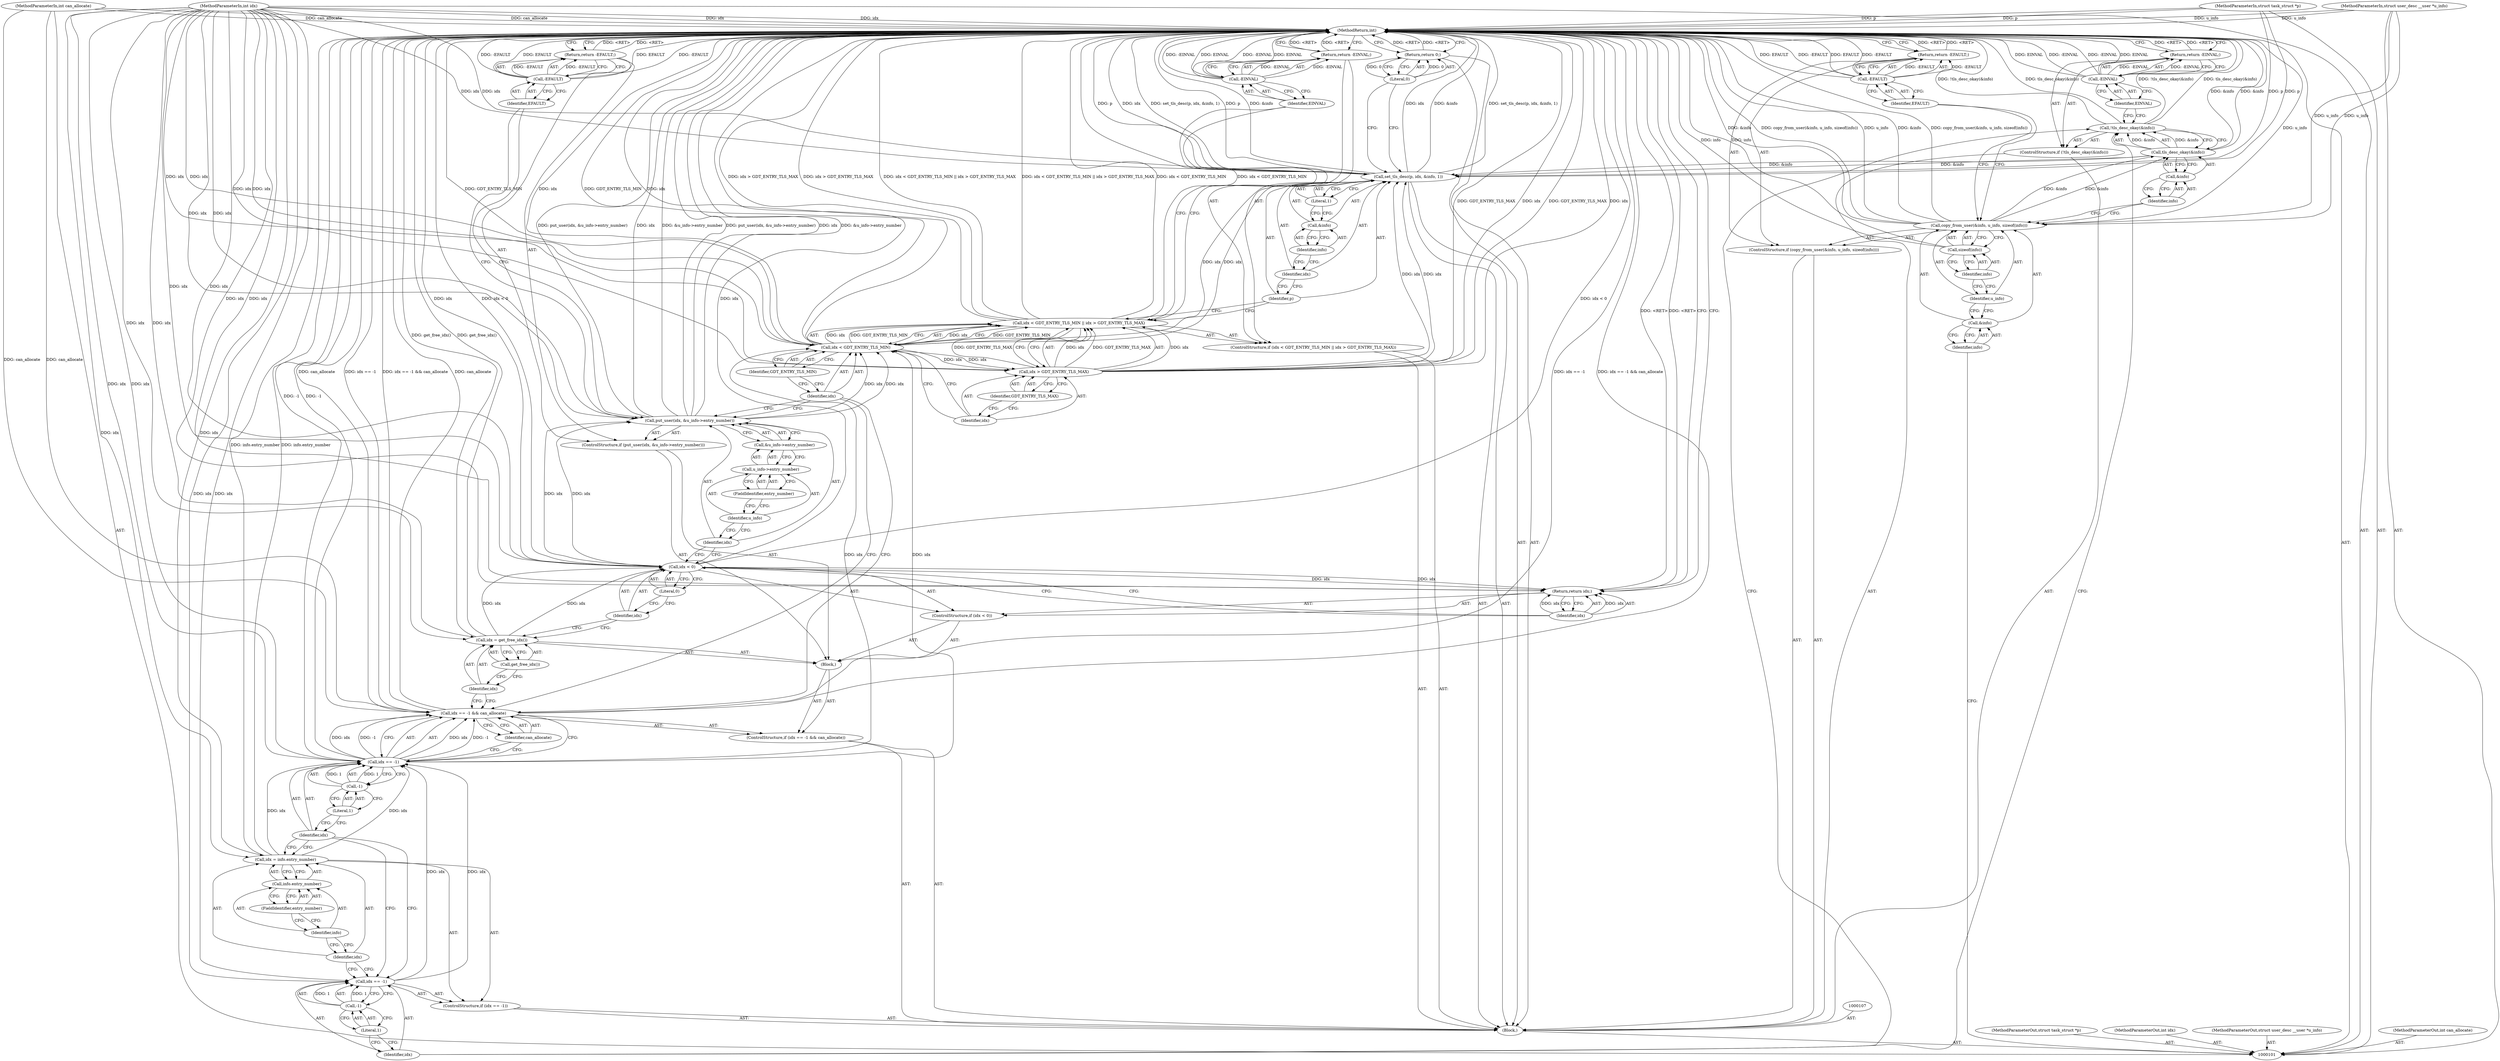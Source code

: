 digraph "0_linux_41bdc78544b8a93a9c6814b8bbbfef966272abbe" {
"1000182" [label="(MethodReturn,int)"];
"1000102" [label="(MethodParameterIn,struct task_struct *p)"];
"1000271" [label="(MethodParameterOut,struct task_struct *p)"];
"1000103" [label="(MethodParameterIn,int idx)"];
"1000272" [label="(MethodParameterOut,int idx)"];
"1000118" [label="(ControlStructure,if (!tls_desc_okay(&info)))"];
"1000121" [label="(Call,&info)"];
"1000122" [label="(Identifier,info)"];
"1000119" [label="(Call,!tls_desc_okay(&info))"];
"1000120" [label="(Call,tls_desc_okay(&info))"];
"1000125" [label="(Identifier,EINVAL)"];
"1000123" [label="(Return,return -EINVAL;)"];
"1000124" [label="(Call,-EINVAL)"];
"1000129" [label="(Call,-1)"];
"1000130" [label="(Literal,1)"];
"1000126" [label="(ControlStructure,if (idx == -1))"];
"1000127" [label="(Call,idx == -1)"];
"1000128" [label="(Identifier,idx)"];
"1000135" [label="(FieldIdentifier,entry_number)"];
"1000131" [label="(Call,idx = info.entry_number)"];
"1000132" [label="(Identifier,idx)"];
"1000133" [label="(Call,info.entry_number)"];
"1000134" [label="(Identifier,info)"];
"1000104" [label="(MethodParameterIn,struct user_desc __user *u_info)"];
"1000273" [label="(MethodParameterOut,struct user_desc __user *u_info)"];
"1000136" [label="(ControlStructure,if (idx == -1 && can_allocate))"];
"1000140" [label="(Call,-1)"];
"1000141" [label="(Literal,1)"];
"1000142" [label="(Identifier,can_allocate)"];
"1000143" [label="(Block,)"];
"1000137" [label="(Call,idx == -1 && can_allocate)"];
"1000138" [label="(Call,idx == -1)"];
"1000139" [label="(Identifier,idx)"];
"1000144" [label="(Call,idx = get_free_idx())"];
"1000145" [label="(Identifier,idx)"];
"1000146" [label="(Call,get_free_idx())"];
"1000150" [label="(Literal,0)"];
"1000147" [label="(ControlStructure,if (idx < 0))"];
"1000148" [label="(Call,idx < 0)"];
"1000149" [label="(Identifier,idx)"];
"1000152" [label="(Identifier,idx)"];
"1000151" [label="(Return,return idx;)"];
"1000155" [label="(Identifier,idx)"];
"1000153" [label="(ControlStructure,if (put_user(idx, &u_info->entry_number)))"];
"1000156" [label="(Call,&u_info->entry_number)"];
"1000157" [label="(Call,u_info->entry_number)"];
"1000158" [label="(Identifier,u_info)"];
"1000159" [label="(FieldIdentifier,entry_number)"];
"1000154" [label="(Call,put_user(idx, &u_info->entry_number))"];
"1000161" [label="(Call,-EFAULT)"];
"1000162" [label="(Identifier,EFAULT)"];
"1000160" [label="(Return,return -EFAULT;)"];
"1000163" [label="(ControlStructure,if (idx < GDT_ENTRY_TLS_MIN || idx > GDT_ENTRY_TLS_MAX))"];
"1000167" [label="(Identifier,GDT_ENTRY_TLS_MIN)"];
"1000168" [label="(Call,idx > GDT_ENTRY_TLS_MAX)"];
"1000169" [label="(Identifier,idx)"];
"1000170" [label="(Identifier,GDT_ENTRY_TLS_MAX)"];
"1000164" [label="(Call,idx < GDT_ENTRY_TLS_MIN || idx > GDT_ENTRY_TLS_MAX)"];
"1000165" [label="(Call,idx < GDT_ENTRY_TLS_MIN)"];
"1000166" [label="(Identifier,idx)"];
"1000173" [label="(Identifier,EINVAL)"];
"1000171" [label="(Return,return -EINVAL;)"];
"1000172" [label="(Call,-EINVAL)"];
"1000105" [label="(MethodParameterIn,int can_allocate)"];
"1000274" [label="(MethodParameterOut,int can_allocate)"];
"1000174" [label="(Call,set_tls_desc(p, idx, &info, 1))"];
"1000175" [label="(Identifier,p)"];
"1000176" [label="(Identifier,idx)"];
"1000177" [label="(Call,&info)"];
"1000178" [label="(Identifier,info)"];
"1000179" [label="(Literal,1)"];
"1000180" [label="(Return,return 0;)"];
"1000181" [label="(Literal,0)"];
"1000106" [label="(Block,)"];
"1000108" [label="(ControlStructure,if (copy_from_user(&info, u_info, sizeof(info))))"];
"1000110" [label="(Call,&info)"];
"1000111" [label="(Identifier,info)"];
"1000112" [label="(Identifier,u_info)"];
"1000113" [label="(Call,sizeof(info))"];
"1000114" [label="(Identifier,info)"];
"1000109" [label="(Call,copy_from_user(&info, u_info, sizeof(info)))"];
"1000116" [label="(Call,-EFAULT)"];
"1000117" [label="(Identifier,EFAULT)"];
"1000115" [label="(Return,return -EFAULT;)"];
"1000182" -> "1000101"  [label="AST: "];
"1000182" -> "1000115"  [label="CFG: "];
"1000182" -> "1000123"  [label="CFG: "];
"1000182" -> "1000151"  [label="CFG: "];
"1000182" -> "1000160"  [label="CFG: "];
"1000182" -> "1000171"  [label="CFG: "];
"1000182" -> "1000180"  [label="CFG: "];
"1000151" -> "1000182"  [label="DDG: <RET>"];
"1000160" -> "1000182"  [label="DDG: <RET>"];
"1000115" -> "1000182"  [label="DDG: <RET>"];
"1000116" -> "1000182"  [label="DDG: EFAULT"];
"1000116" -> "1000182"  [label="DDG: -EFAULT"];
"1000124" -> "1000182"  [label="DDG: EINVAL"];
"1000124" -> "1000182"  [label="DDG: -EINVAL"];
"1000168" -> "1000182"  [label="DDG: idx"];
"1000168" -> "1000182"  [label="DDG: GDT_ENTRY_TLS_MAX"];
"1000104" -> "1000182"  [label="DDG: u_info"];
"1000105" -> "1000182"  [label="DDG: can_allocate"];
"1000113" -> "1000182"  [label="DDG: info"];
"1000120" -> "1000182"  [label="DDG: &info"];
"1000154" -> "1000182"  [label="DDG: put_user(idx, &u_info->entry_number)"];
"1000154" -> "1000182"  [label="DDG: idx"];
"1000154" -> "1000182"  [label="DDG: &u_info->entry_number"];
"1000119" -> "1000182"  [label="DDG: !tls_desc_okay(&info)"];
"1000119" -> "1000182"  [label="DDG: tls_desc_okay(&info)"];
"1000164" -> "1000182"  [label="DDG: idx > GDT_ENTRY_TLS_MAX"];
"1000164" -> "1000182"  [label="DDG: idx < GDT_ENTRY_TLS_MIN || idx > GDT_ENTRY_TLS_MAX"];
"1000164" -> "1000182"  [label="DDG: idx < GDT_ENTRY_TLS_MIN"];
"1000172" -> "1000182"  [label="DDG: -EINVAL"];
"1000172" -> "1000182"  [label="DDG: EINVAL"];
"1000137" -> "1000182"  [label="DDG: can_allocate"];
"1000137" -> "1000182"  [label="DDG: idx == -1"];
"1000137" -> "1000182"  [label="DDG: idx == -1 && can_allocate"];
"1000165" -> "1000182"  [label="DDG: idx"];
"1000165" -> "1000182"  [label="DDG: GDT_ENTRY_TLS_MIN"];
"1000138" -> "1000182"  [label="DDG: -1"];
"1000103" -> "1000182"  [label="DDG: idx"];
"1000148" -> "1000182"  [label="DDG: idx"];
"1000148" -> "1000182"  [label="DDG: idx < 0"];
"1000174" -> "1000182"  [label="DDG: idx"];
"1000174" -> "1000182"  [label="DDG: &info"];
"1000174" -> "1000182"  [label="DDG: set_tls_desc(p, idx, &info, 1)"];
"1000174" -> "1000182"  [label="DDG: p"];
"1000131" -> "1000182"  [label="DDG: info.entry_number"];
"1000102" -> "1000182"  [label="DDG: p"];
"1000109" -> "1000182"  [label="DDG: u_info"];
"1000109" -> "1000182"  [label="DDG: &info"];
"1000109" -> "1000182"  [label="DDG: copy_from_user(&info, u_info, sizeof(info))"];
"1000161" -> "1000182"  [label="DDG: EFAULT"];
"1000161" -> "1000182"  [label="DDG: -EFAULT"];
"1000144" -> "1000182"  [label="DDG: get_free_idx()"];
"1000180" -> "1000182"  [label="DDG: <RET>"];
"1000123" -> "1000182"  [label="DDG: <RET>"];
"1000171" -> "1000182"  [label="DDG: <RET>"];
"1000102" -> "1000101"  [label="AST: "];
"1000102" -> "1000182"  [label="DDG: p"];
"1000102" -> "1000174"  [label="DDG: p"];
"1000271" -> "1000101"  [label="AST: "];
"1000103" -> "1000101"  [label="AST: "];
"1000103" -> "1000182"  [label="DDG: idx"];
"1000103" -> "1000127"  [label="DDG: idx"];
"1000103" -> "1000131"  [label="DDG: idx"];
"1000103" -> "1000138"  [label="DDG: idx"];
"1000103" -> "1000144"  [label="DDG: idx"];
"1000103" -> "1000148"  [label="DDG: idx"];
"1000103" -> "1000151"  [label="DDG: idx"];
"1000103" -> "1000154"  [label="DDG: idx"];
"1000103" -> "1000165"  [label="DDG: idx"];
"1000103" -> "1000168"  [label="DDG: idx"];
"1000103" -> "1000174"  [label="DDG: idx"];
"1000272" -> "1000101"  [label="AST: "];
"1000118" -> "1000106"  [label="AST: "];
"1000119" -> "1000118"  [label="AST: "];
"1000123" -> "1000118"  [label="AST: "];
"1000121" -> "1000120"  [label="AST: "];
"1000121" -> "1000122"  [label="CFG: "];
"1000122" -> "1000121"  [label="AST: "];
"1000120" -> "1000121"  [label="CFG: "];
"1000122" -> "1000121"  [label="AST: "];
"1000122" -> "1000109"  [label="CFG: "];
"1000121" -> "1000122"  [label="CFG: "];
"1000119" -> "1000118"  [label="AST: "];
"1000119" -> "1000120"  [label="CFG: "];
"1000120" -> "1000119"  [label="AST: "];
"1000125" -> "1000119"  [label="CFG: "];
"1000128" -> "1000119"  [label="CFG: "];
"1000119" -> "1000182"  [label="DDG: !tls_desc_okay(&info)"];
"1000119" -> "1000182"  [label="DDG: tls_desc_okay(&info)"];
"1000120" -> "1000119"  [label="DDG: &info"];
"1000120" -> "1000119"  [label="AST: "];
"1000120" -> "1000121"  [label="CFG: "];
"1000121" -> "1000120"  [label="AST: "];
"1000119" -> "1000120"  [label="CFG: "];
"1000120" -> "1000182"  [label="DDG: &info"];
"1000120" -> "1000119"  [label="DDG: &info"];
"1000109" -> "1000120"  [label="DDG: &info"];
"1000120" -> "1000174"  [label="DDG: &info"];
"1000125" -> "1000124"  [label="AST: "];
"1000125" -> "1000119"  [label="CFG: "];
"1000124" -> "1000125"  [label="CFG: "];
"1000123" -> "1000118"  [label="AST: "];
"1000123" -> "1000124"  [label="CFG: "];
"1000124" -> "1000123"  [label="AST: "];
"1000182" -> "1000123"  [label="CFG: "];
"1000123" -> "1000182"  [label="DDG: <RET>"];
"1000124" -> "1000123"  [label="DDG: -EINVAL"];
"1000124" -> "1000123"  [label="AST: "];
"1000124" -> "1000125"  [label="CFG: "];
"1000125" -> "1000124"  [label="AST: "];
"1000123" -> "1000124"  [label="CFG: "];
"1000124" -> "1000182"  [label="DDG: EINVAL"];
"1000124" -> "1000182"  [label="DDG: -EINVAL"];
"1000124" -> "1000123"  [label="DDG: -EINVAL"];
"1000129" -> "1000127"  [label="AST: "];
"1000129" -> "1000130"  [label="CFG: "];
"1000130" -> "1000129"  [label="AST: "];
"1000127" -> "1000129"  [label="CFG: "];
"1000129" -> "1000127"  [label="DDG: 1"];
"1000130" -> "1000129"  [label="AST: "];
"1000130" -> "1000128"  [label="CFG: "];
"1000129" -> "1000130"  [label="CFG: "];
"1000126" -> "1000106"  [label="AST: "];
"1000127" -> "1000126"  [label="AST: "];
"1000131" -> "1000126"  [label="AST: "];
"1000127" -> "1000126"  [label="AST: "];
"1000127" -> "1000129"  [label="CFG: "];
"1000128" -> "1000127"  [label="AST: "];
"1000129" -> "1000127"  [label="AST: "];
"1000132" -> "1000127"  [label="CFG: "];
"1000139" -> "1000127"  [label="CFG: "];
"1000103" -> "1000127"  [label="DDG: idx"];
"1000129" -> "1000127"  [label="DDG: 1"];
"1000127" -> "1000138"  [label="DDG: idx"];
"1000128" -> "1000127"  [label="AST: "];
"1000128" -> "1000119"  [label="CFG: "];
"1000130" -> "1000128"  [label="CFG: "];
"1000135" -> "1000133"  [label="AST: "];
"1000135" -> "1000134"  [label="CFG: "];
"1000133" -> "1000135"  [label="CFG: "];
"1000131" -> "1000126"  [label="AST: "];
"1000131" -> "1000133"  [label="CFG: "];
"1000132" -> "1000131"  [label="AST: "];
"1000133" -> "1000131"  [label="AST: "];
"1000139" -> "1000131"  [label="CFG: "];
"1000131" -> "1000182"  [label="DDG: info.entry_number"];
"1000103" -> "1000131"  [label="DDG: idx"];
"1000131" -> "1000138"  [label="DDG: idx"];
"1000132" -> "1000131"  [label="AST: "];
"1000132" -> "1000127"  [label="CFG: "];
"1000134" -> "1000132"  [label="CFG: "];
"1000133" -> "1000131"  [label="AST: "];
"1000133" -> "1000135"  [label="CFG: "];
"1000134" -> "1000133"  [label="AST: "];
"1000135" -> "1000133"  [label="AST: "];
"1000131" -> "1000133"  [label="CFG: "];
"1000134" -> "1000133"  [label="AST: "];
"1000134" -> "1000132"  [label="CFG: "];
"1000135" -> "1000134"  [label="CFG: "];
"1000104" -> "1000101"  [label="AST: "];
"1000104" -> "1000182"  [label="DDG: u_info"];
"1000104" -> "1000109"  [label="DDG: u_info"];
"1000273" -> "1000101"  [label="AST: "];
"1000136" -> "1000106"  [label="AST: "];
"1000137" -> "1000136"  [label="AST: "];
"1000143" -> "1000136"  [label="AST: "];
"1000140" -> "1000138"  [label="AST: "];
"1000140" -> "1000141"  [label="CFG: "];
"1000141" -> "1000140"  [label="AST: "];
"1000138" -> "1000140"  [label="CFG: "];
"1000140" -> "1000138"  [label="DDG: 1"];
"1000141" -> "1000140"  [label="AST: "];
"1000141" -> "1000139"  [label="CFG: "];
"1000140" -> "1000141"  [label="CFG: "];
"1000142" -> "1000137"  [label="AST: "];
"1000142" -> "1000138"  [label="CFG: "];
"1000137" -> "1000142"  [label="CFG: "];
"1000143" -> "1000136"  [label="AST: "];
"1000144" -> "1000143"  [label="AST: "];
"1000147" -> "1000143"  [label="AST: "];
"1000153" -> "1000143"  [label="AST: "];
"1000137" -> "1000136"  [label="AST: "];
"1000137" -> "1000138"  [label="CFG: "];
"1000137" -> "1000142"  [label="CFG: "];
"1000138" -> "1000137"  [label="AST: "];
"1000142" -> "1000137"  [label="AST: "];
"1000145" -> "1000137"  [label="CFG: "];
"1000166" -> "1000137"  [label="CFG: "];
"1000137" -> "1000182"  [label="DDG: can_allocate"];
"1000137" -> "1000182"  [label="DDG: idx == -1"];
"1000137" -> "1000182"  [label="DDG: idx == -1 && can_allocate"];
"1000138" -> "1000137"  [label="DDG: idx"];
"1000138" -> "1000137"  [label="DDG: -1"];
"1000105" -> "1000137"  [label="DDG: can_allocate"];
"1000138" -> "1000137"  [label="AST: "];
"1000138" -> "1000140"  [label="CFG: "];
"1000139" -> "1000138"  [label="AST: "];
"1000140" -> "1000138"  [label="AST: "];
"1000142" -> "1000138"  [label="CFG: "];
"1000137" -> "1000138"  [label="CFG: "];
"1000138" -> "1000182"  [label="DDG: -1"];
"1000138" -> "1000137"  [label="DDG: idx"];
"1000138" -> "1000137"  [label="DDG: -1"];
"1000131" -> "1000138"  [label="DDG: idx"];
"1000127" -> "1000138"  [label="DDG: idx"];
"1000103" -> "1000138"  [label="DDG: idx"];
"1000140" -> "1000138"  [label="DDG: 1"];
"1000138" -> "1000165"  [label="DDG: idx"];
"1000139" -> "1000138"  [label="AST: "];
"1000139" -> "1000131"  [label="CFG: "];
"1000139" -> "1000127"  [label="CFG: "];
"1000141" -> "1000139"  [label="CFG: "];
"1000144" -> "1000143"  [label="AST: "];
"1000144" -> "1000146"  [label="CFG: "];
"1000145" -> "1000144"  [label="AST: "];
"1000146" -> "1000144"  [label="AST: "];
"1000149" -> "1000144"  [label="CFG: "];
"1000144" -> "1000182"  [label="DDG: get_free_idx()"];
"1000103" -> "1000144"  [label="DDG: idx"];
"1000144" -> "1000148"  [label="DDG: idx"];
"1000145" -> "1000144"  [label="AST: "];
"1000145" -> "1000137"  [label="CFG: "];
"1000146" -> "1000145"  [label="CFG: "];
"1000146" -> "1000144"  [label="AST: "];
"1000146" -> "1000145"  [label="CFG: "];
"1000144" -> "1000146"  [label="CFG: "];
"1000150" -> "1000148"  [label="AST: "];
"1000150" -> "1000149"  [label="CFG: "];
"1000148" -> "1000150"  [label="CFG: "];
"1000147" -> "1000143"  [label="AST: "];
"1000148" -> "1000147"  [label="AST: "];
"1000151" -> "1000147"  [label="AST: "];
"1000148" -> "1000147"  [label="AST: "];
"1000148" -> "1000150"  [label="CFG: "];
"1000149" -> "1000148"  [label="AST: "];
"1000150" -> "1000148"  [label="AST: "];
"1000152" -> "1000148"  [label="CFG: "];
"1000155" -> "1000148"  [label="CFG: "];
"1000148" -> "1000182"  [label="DDG: idx"];
"1000148" -> "1000182"  [label="DDG: idx < 0"];
"1000144" -> "1000148"  [label="DDG: idx"];
"1000103" -> "1000148"  [label="DDG: idx"];
"1000148" -> "1000151"  [label="DDG: idx"];
"1000148" -> "1000154"  [label="DDG: idx"];
"1000149" -> "1000148"  [label="AST: "];
"1000149" -> "1000144"  [label="CFG: "];
"1000150" -> "1000149"  [label="CFG: "];
"1000152" -> "1000151"  [label="AST: "];
"1000152" -> "1000148"  [label="CFG: "];
"1000151" -> "1000152"  [label="CFG: "];
"1000152" -> "1000151"  [label="DDG: idx"];
"1000151" -> "1000147"  [label="AST: "];
"1000151" -> "1000152"  [label="CFG: "];
"1000152" -> "1000151"  [label="AST: "];
"1000182" -> "1000151"  [label="CFG: "];
"1000151" -> "1000182"  [label="DDG: <RET>"];
"1000152" -> "1000151"  [label="DDG: idx"];
"1000148" -> "1000151"  [label="DDG: idx"];
"1000103" -> "1000151"  [label="DDG: idx"];
"1000155" -> "1000154"  [label="AST: "];
"1000155" -> "1000148"  [label="CFG: "];
"1000158" -> "1000155"  [label="CFG: "];
"1000153" -> "1000143"  [label="AST: "];
"1000154" -> "1000153"  [label="AST: "];
"1000160" -> "1000153"  [label="AST: "];
"1000156" -> "1000154"  [label="AST: "];
"1000156" -> "1000157"  [label="CFG: "];
"1000157" -> "1000156"  [label="AST: "];
"1000154" -> "1000156"  [label="CFG: "];
"1000157" -> "1000156"  [label="AST: "];
"1000157" -> "1000159"  [label="CFG: "];
"1000158" -> "1000157"  [label="AST: "];
"1000159" -> "1000157"  [label="AST: "];
"1000156" -> "1000157"  [label="CFG: "];
"1000158" -> "1000157"  [label="AST: "];
"1000158" -> "1000155"  [label="CFG: "];
"1000159" -> "1000158"  [label="CFG: "];
"1000159" -> "1000157"  [label="AST: "];
"1000159" -> "1000158"  [label="CFG: "];
"1000157" -> "1000159"  [label="CFG: "];
"1000154" -> "1000153"  [label="AST: "];
"1000154" -> "1000156"  [label="CFG: "];
"1000155" -> "1000154"  [label="AST: "];
"1000156" -> "1000154"  [label="AST: "];
"1000162" -> "1000154"  [label="CFG: "];
"1000166" -> "1000154"  [label="CFG: "];
"1000154" -> "1000182"  [label="DDG: put_user(idx, &u_info->entry_number)"];
"1000154" -> "1000182"  [label="DDG: idx"];
"1000154" -> "1000182"  [label="DDG: &u_info->entry_number"];
"1000148" -> "1000154"  [label="DDG: idx"];
"1000103" -> "1000154"  [label="DDG: idx"];
"1000154" -> "1000165"  [label="DDG: idx"];
"1000161" -> "1000160"  [label="AST: "];
"1000161" -> "1000162"  [label="CFG: "];
"1000162" -> "1000161"  [label="AST: "];
"1000160" -> "1000161"  [label="CFG: "];
"1000161" -> "1000182"  [label="DDG: EFAULT"];
"1000161" -> "1000182"  [label="DDG: -EFAULT"];
"1000161" -> "1000160"  [label="DDG: -EFAULT"];
"1000162" -> "1000161"  [label="AST: "];
"1000162" -> "1000154"  [label="CFG: "];
"1000161" -> "1000162"  [label="CFG: "];
"1000160" -> "1000153"  [label="AST: "];
"1000160" -> "1000161"  [label="CFG: "];
"1000161" -> "1000160"  [label="AST: "];
"1000182" -> "1000160"  [label="CFG: "];
"1000160" -> "1000182"  [label="DDG: <RET>"];
"1000161" -> "1000160"  [label="DDG: -EFAULT"];
"1000163" -> "1000106"  [label="AST: "];
"1000164" -> "1000163"  [label="AST: "];
"1000171" -> "1000163"  [label="AST: "];
"1000167" -> "1000165"  [label="AST: "];
"1000167" -> "1000166"  [label="CFG: "];
"1000165" -> "1000167"  [label="CFG: "];
"1000168" -> "1000164"  [label="AST: "];
"1000168" -> "1000170"  [label="CFG: "];
"1000169" -> "1000168"  [label="AST: "];
"1000170" -> "1000168"  [label="AST: "];
"1000164" -> "1000168"  [label="CFG: "];
"1000168" -> "1000182"  [label="DDG: idx"];
"1000168" -> "1000182"  [label="DDG: GDT_ENTRY_TLS_MAX"];
"1000168" -> "1000164"  [label="DDG: idx"];
"1000168" -> "1000164"  [label="DDG: GDT_ENTRY_TLS_MAX"];
"1000165" -> "1000168"  [label="DDG: idx"];
"1000103" -> "1000168"  [label="DDG: idx"];
"1000168" -> "1000174"  [label="DDG: idx"];
"1000169" -> "1000168"  [label="AST: "];
"1000169" -> "1000165"  [label="CFG: "];
"1000170" -> "1000169"  [label="CFG: "];
"1000170" -> "1000168"  [label="AST: "];
"1000170" -> "1000169"  [label="CFG: "];
"1000168" -> "1000170"  [label="CFG: "];
"1000164" -> "1000163"  [label="AST: "];
"1000164" -> "1000165"  [label="CFG: "];
"1000164" -> "1000168"  [label="CFG: "];
"1000165" -> "1000164"  [label="AST: "];
"1000168" -> "1000164"  [label="AST: "];
"1000173" -> "1000164"  [label="CFG: "];
"1000175" -> "1000164"  [label="CFG: "];
"1000164" -> "1000182"  [label="DDG: idx > GDT_ENTRY_TLS_MAX"];
"1000164" -> "1000182"  [label="DDG: idx < GDT_ENTRY_TLS_MIN || idx > GDT_ENTRY_TLS_MAX"];
"1000164" -> "1000182"  [label="DDG: idx < GDT_ENTRY_TLS_MIN"];
"1000165" -> "1000164"  [label="DDG: idx"];
"1000165" -> "1000164"  [label="DDG: GDT_ENTRY_TLS_MIN"];
"1000168" -> "1000164"  [label="DDG: idx"];
"1000168" -> "1000164"  [label="DDG: GDT_ENTRY_TLS_MAX"];
"1000165" -> "1000164"  [label="AST: "];
"1000165" -> "1000167"  [label="CFG: "];
"1000166" -> "1000165"  [label="AST: "];
"1000167" -> "1000165"  [label="AST: "];
"1000169" -> "1000165"  [label="CFG: "];
"1000164" -> "1000165"  [label="CFG: "];
"1000165" -> "1000182"  [label="DDG: idx"];
"1000165" -> "1000182"  [label="DDG: GDT_ENTRY_TLS_MIN"];
"1000165" -> "1000164"  [label="DDG: idx"];
"1000165" -> "1000164"  [label="DDG: GDT_ENTRY_TLS_MIN"];
"1000138" -> "1000165"  [label="DDG: idx"];
"1000154" -> "1000165"  [label="DDG: idx"];
"1000103" -> "1000165"  [label="DDG: idx"];
"1000165" -> "1000168"  [label="DDG: idx"];
"1000165" -> "1000174"  [label="DDG: idx"];
"1000166" -> "1000165"  [label="AST: "];
"1000166" -> "1000154"  [label="CFG: "];
"1000166" -> "1000137"  [label="CFG: "];
"1000167" -> "1000166"  [label="CFG: "];
"1000173" -> "1000172"  [label="AST: "];
"1000173" -> "1000164"  [label="CFG: "];
"1000172" -> "1000173"  [label="CFG: "];
"1000171" -> "1000163"  [label="AST: "];
"1000171" -> "1000172"  [label="CFG: "];
"1000172" -> "1000171"  [label="AST: "];
"1000182" -> "1000171"  [label="CFG: "];
"1000171" -> "1000182"  [label="DDG: <RET>"];
"1000172" -> "1000171"  [label="DDG: -EINVAL"];
"1000172" -> "1000171"  [label="AST: "];
"1000172" -> "1000173"  [label="CFG: "];
"1000173" -> "1000172"  [label="AST: "];
"1000171" -> "1000172"  [label="CFG: "];
"1000172" -> "1000182"  [label="DDG: -EINVAL"];
"1000172" -> "1000182"  [label="DDG: EINVAL"];
"1000172" -> "1000171"  [label="DDG: -EINVAL"];
"1000105" -> "1000101"  [label="AST: "];
"1000105" -> "1000182"  [label="DDG: can_allocate"];
"1000105" -> "1000137"  [label="DDG: can_allocate"];
"1000274" -> "1000101"  [label="AST: "];
"1000174" -> "1000106"  [label="AST: "];
"1000174" -> "1000179"  [label="CFG: "];
"1000175" -> "1000174"  [label="AST: "];
"1000176" -> "1000174"  [label="AST: "];
"1000177" -> "1000174"  [label="AST: "];
"1000179" -> "1000174"  [label="AST: "];
"1000181" -> "1000174"  [label="CFG: "];
"1000174" -> "1000182"  [label="DDG: idx"];
"1000174" -> "1000182"  [label="DDG: &info"];
"1000174" -> "1000182"  [label="DDG: set_tls_desc(p, idx, &info, 1)"];
"1000174" -> "1000182"  [label="DDG: p"];
"1000102" -> "1000174"  [label="DDG: p"];
"1000168" -> "1000174"  [label="DDG: idx"];
"1000165" -> "1000174"  [label="DDG: idx"];
"1000103" -> "1000174"  [label="DDG: idx"];
"1000120" -> "1000174"  [label="DDG: &info"];
"1000175" -> "1000174"  [label="AST: "];
"1000175" -> "1000164"  [label="CFG: "];
"1000176" -> "1000175"  [label="CFG: "];
"1000176" -> "1000174"  [label="AST: "];
"1000176" -> "1000175"  [label="CFG: "];
"1000178" -> "1000176"  [label="CFG: "];
"1000177" -> "1000174"  [label="AST: "];
"1000177" -> "1000178"  [label="CFG: "];
"1000178" -> "1000177"  [label="AST: "];
"1000179" -> "1000177"  [label="CFG: "];
"1000178" -> "1000177"  [label="AST: "];
"1000178" -> "1000176"  [label="CFG: "];
"1000177" -> "1000178"  [label="CFG: "];
"1000179" -> "1000174"  [label="AST: "];
"1000179" -> "1000177"  [label="CFG: "];
"1000174" -> "1000179"  [label="CFG: "];
"1000180" -> "1000106"  [label="AST: "];
"1000180" -> "1000181"  [label="CFG: "];
"1000181" -> "1000180"  [label="AST: "];
"1000182" -> "1000180"  [label="CFG: "];
"1000180" -> "1000182"  [label="DDG: <RET>"];
"1000181" -> "1000180"  [label="DDG: 0"];
"1000181" -> "1000180"  [label="AST: "];
"1000181" -> "1000174"  [label="CFG: "];
"1000180" -> "1000181"  [label="CFG: "];
"1000181" -> "1000180"  [label="DDG: 0"];
"1000106" -> "1000101"  [label="AST: "];
"1000107" -> "1000106"  [label="AST: "];
"1000108" -> "1000106"  [label="AST: "];
"1000118" -> "1000106"  [label="AST: "];
"1000126" -> "1000106"  [label="AST: "];
"1000136" -> "1000106"  [label="AST: "];
"1000163" -> "1000106"  [label="AST: "];
"1000174" -> "1000106"  [label="AST: "];
"1000180" -> "1000106"  [label="AST: "];
"1000108" -> "1000106"  [label="AST: "];
"1000109" -> "1000108"  [label="AST: "];
"1000115" -> "1000108"  [label="AST: "];
"1000110" -> "1000109"  [label="AST: "];
"1000110" -> "1000111"  [label="CFG: "];
"1000111" -> "1000110"  [label="AST: "];
"1000112" -> "1000110"  [label="CFG: "];
"1000111" -> "1000110"  [label="AST: "];
"1000111" -> "1000101"  [label="CFG: "];
"1000110" -> "1000111"  [label="CFG: "];
"1000112" -> "1000109"  [label="AST: "];
"1000112" -> "1000110"  [label="CFG: "];
"1000114" -> "1000112"  [label="CFG: "];
"1000113" -> "1000109"  [label="AST: "];
"1000113" -> "1000114"  [label="CFG: "];
"1000114" -> "1000113"  [label="AST: "];
"1000109" -> "1000113"  [label="CFG: "];
"1000113" -> "1000182"  [label="DDG: info"];
"1000114" -> "1000113"  [label="AST: "];
"1000114" -> "1000112"  [label="CFG: "];
"1000113" -> "1000114"  [label="CFG: "];
"1000109" -> "1000108"  [label="AST: "];
"1000109" -> "1000113"  [label="CFG: "];
"1000110" -> "1000109"  [label="AST: "];
"1000112" -> "1000109"  [label="AST: "];
"1000113" -> "1000109"  [label="AST: "];
"1000117" -> "1000109"  [label="CFG: "];
"1000122" -> "1000109"  [label="CFG: "];
"1000109" -> "1000182"  [label="DDG: u_info"];
"1000109" -> "1000182"  [label="DDG: &info"];
"1000109" -> "1000182"  [label="DDG: copy_from_user(&info, u_info, sizeof(info))"];
"1000104" -> "1000109"  [label="DDG: u_info"];
"1000109" -> "1000120"  [label="DDG: &info"];
"1000116" -> "1000115"  [label="AST: "];
"1000116" -> "1000117"  [label="CFG: "];
"1000117" -> "1000116"  [label="AST: "];
"1000115" -> "1000116"  [label="CFG: "];
"1000116" -> "1000182"  [label="DDG: EFAULT"];
"1000116" -> "1000182"  [label="DDG: -EFAULT"];
"1000116" -> "1000115"  [label="DDG: -EFAULT"];
"1000117" -> "1000116"  [label="AST: "];
"1000117" -> "1000109"  [label="CFG: "];
"1000116" -> "1000117"  [label="CFG: "];
"1000115" -> "1000108"  [label="AST: "];
"1000115" -> "1000116"  [label="CFG: "];
"1000116" -> "1000115"  [label="AST: "];
"1000182" -> "1000115"  [label="CFG: "];
"1000115" -> "1000182"  [label="DDG: <RET>"];
"1000116" -> "1000115"  [label="DDG: -EFAULT"];
}
